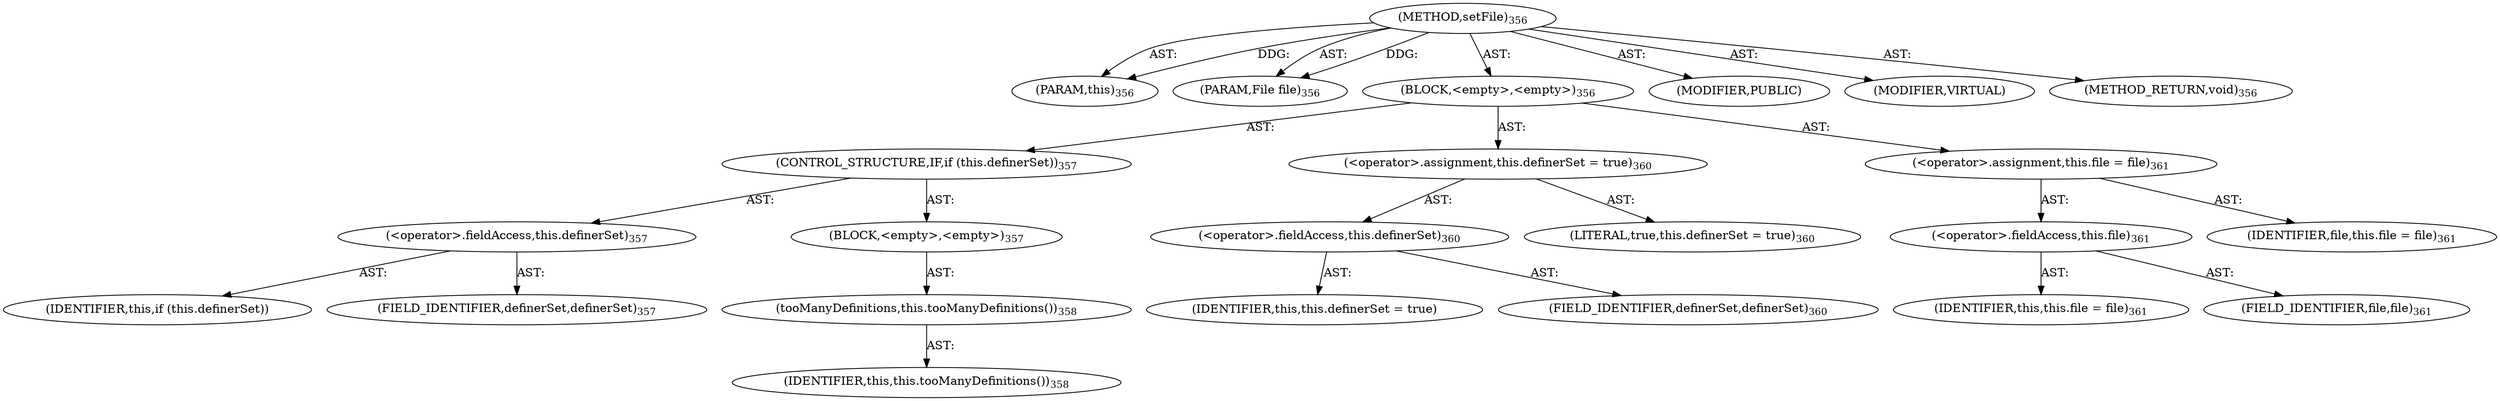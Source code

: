digraph "setFile" {  
"111669149713" [label = <(METHOD,setFile)<SUB>356</SUB>> ]
"115964117004" [label = <(PARAM,this)<SUB>356</SUB>> ]
"115964117028" [label = <(PARAM,File file)<SUB>356</SUB>> ]
"25769803827" [label = <(BLOCK,&lt;empty&gt;,&lt;empty&gt;)<SUB>356</SUB>> ]
"47244640286" [label = <(CONTROL_STRUCTURE,IF,if (this.definerSet))<SUB>357</SUB>> ]
"30064771246" [label = <(&lt;operator&gt;.fieldAccess,this.definerSet)<SUB>357</SUB>> ]
"68719476897" [label = <(IDENTIFIER,this,if (this.definerSet))> ]
"55834574890" [label = <(FIELD_IDENTIFIER,definerSet,definerSet)<SUB>357</SUB>> ]
"25769803828" [label = <(BLOCK,&lt;empty&gt;,&lt;empty&gt;)<SUB>357</SUB>> ]
"30064771247" [label = <(tooManyDefinitions,this.tooManyDefinitions())<SUB>358</SUB>> ]
"68719476768" [label = <(IDENTIFIER,this,this.tooManyDefinitions())<SUB>358</SUB>> ]
"30064771248" [label = <(&lt;operator&gt;.assignment,this.definerSet = true)<SUB>360</SUB>> ]
"30064771249" [label = <(&lt;operator&gt;.fieldAccess,this.definerSet)<SUB>360</SUB>> ]
"68719476898" [label = <(IDENTIFIER,this,this.definerSet = true)> ]
"55834574891" [label = <(FIELD_IDENTIFIER,definerSet,definerSet)<SUB>360</SUB>> ]
"90194313255" [label = <(LITERAL,true,this.definerSet = true)<SUB>360</SUB>> ]
"30064771250" [label = <(&lt;operator&gt;.assignment,this.file = file)<SUB>361</SUB>> ]
"30064771251" [label = <(&lt;operator&gt;.fieldAccess,this.file)<SUB>361</SUB>> ]
"68719476769" [label = <(IDENTIFIER,this,this.file = file)<SUB>361</SUB>> ]
"55834574892" [label = <(FIELD_IDENTIFIER,file,file)<SUB>361</SUB>> ]
"68719476899" [label = <(IDENTIFIER,file,this.file = file)<SUB>361</SUB>> ]
"133143986231" [label = <(MODIFIER,PUBLIC)> ]
"133143986232" [label = <(MODIFIER,VIRTUAL)> ]
"128849018897" [label = <(METHOD_RETURN,void)<SUB>356</SUB>> ]
  "111669149713" -> "115964117004"  [ label = "AST: "] 
  "111669149713" -> "115964117028"  [ label = "AST: "] 
  "111669149713" -> "25769803827"  [ label = "AST: "] 
  "111669149713" -> "133143986231"  [ label = "AST: "] 
  "111669149713" -> "133143986232"  [ label = "AST: "] 
  "111669149713" -> "128849018897"  [ label = "AST: "] 
  "25769803827" -> "47244640286"  [ label = "AST: "] 
  "25769803827" -> "30064771248"  [ label = "AST: "] 
  "25769803827" -> "30064771250"  [ label = "AST: "] 
  "47244640286" -> "30064771246"  [ label = "AST: "] 
  "47244640286" -> "25769803828"  [ label = "AST: "] 
  "30064771246" -> "68719476897"  [ label = "AST: "] 
  "30064771246" -> "55834574890"  [ label = "AST: "] 
  "25769803828" -> "30064771247"  [ label = "AST: "] 
  "30064771247" -> "68719476768"  [ label = "AST: "] 
  "30064771248" -> "30064771249"  [ label = "AST: "] 
  "30064771248" -> "90194313255"  [ label = "AST: "] 
  "30064771249" -> "68719476898"  [ label = "AST: "] 
  "30064771249" -> "55834574891"  [ label = "AST: "] 
  "30064771250" -> "30064771251"  [ label = "AST: "] 
  "30064771250" -> "68719476899"  [ label = "AST: "] 
  "30064771251" -> "68719476769"  [ label = "AST: "] 
  "30064771251" -> "55834574892"  [ label = "AST: "] 
  "111669149713" -> "115964117004"  [ label = "DDG: "] 
  "111669149713" -> "115964117028"  [ label = "DDG: "] 
}
